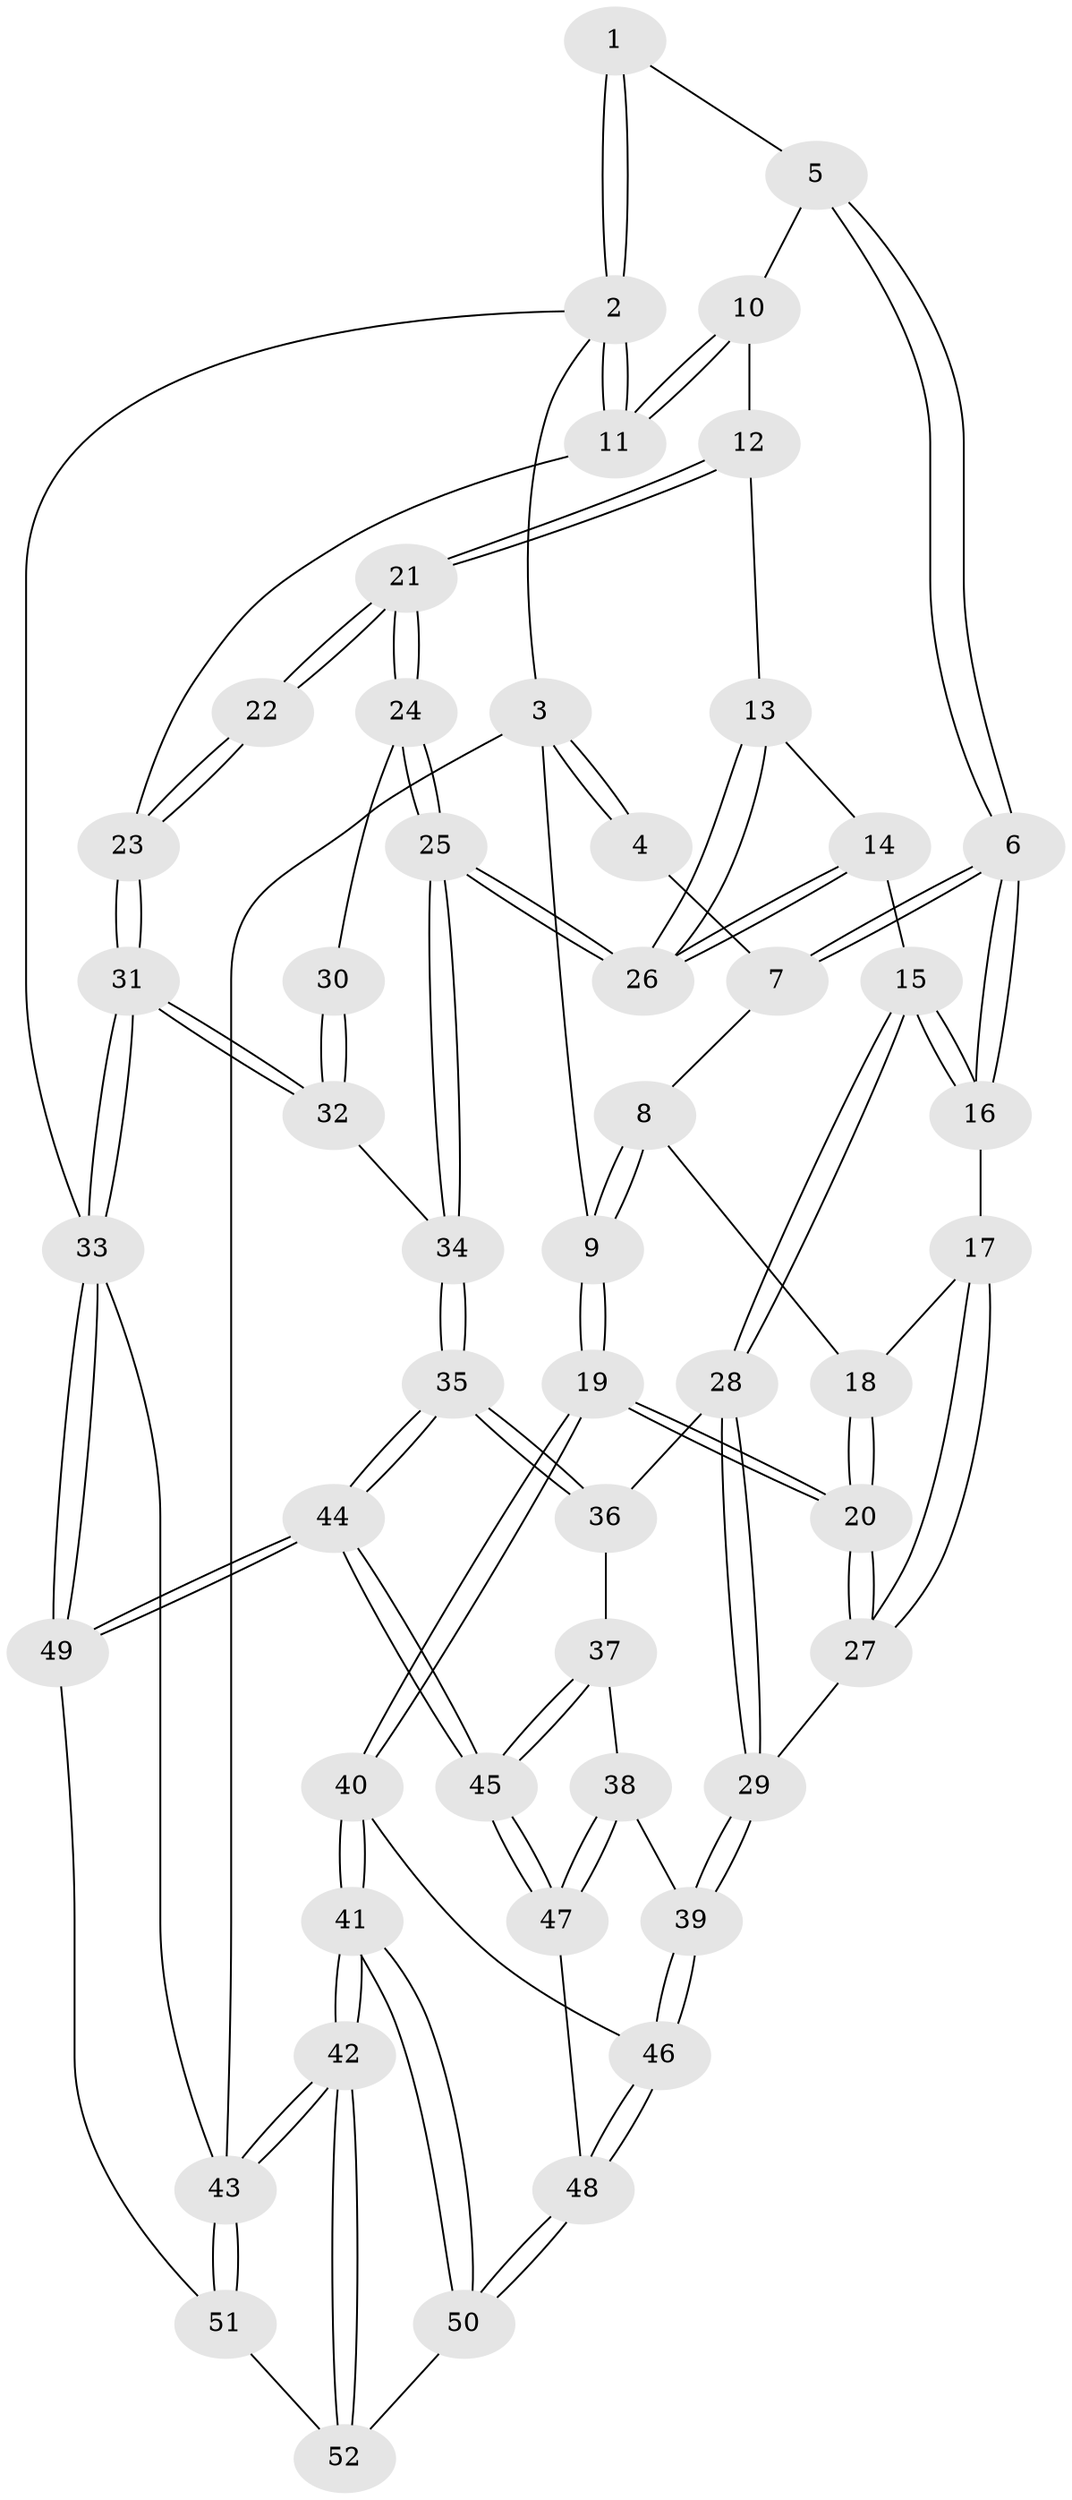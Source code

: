 // coarse degree distribution, {8: 0.06666666666666667, 2: 0.13333333333333333, 4: 0.3333333333333333, 5: 0.2, 3: 0.2, 6: 0.06666666666666667}
// Generated by graph-tools (version 1.1) at 2025/21/03/04/25 18:21:29]
// undirected, 52 vertices, 127 edges
graph export_dot {
graph [start="1"]
  node [color=gray90,style=filled];
  1 [pos="+0.4231054675345441+0"];
  2 [pos="+1+0"];
  3 [pos="+0+0"];
  4 [pos="+0.09682341351003157+0"];
  5 [pos="+0.4585235348534809+0.00039367834433479316"];
  6 [pos="+0.3900211815411054+0.21460494140381306"];
  7 [pos="+0.14005579177241478+0.08764859118943912"];
  8 [pos="+0.12734346207403285+0.10924493687524857"];
  9 [pos="+0+0.22852856558716925"];
  10 [pos="+0.5933265107033907+0.07021911940652556"];
  11 [pos="+1+0"];
  12 [pos="+0.7038087534346431+0.1790238514105333"];
  13 [pos="+0.684914929316495+0.19808533405316428"];
  14 [pos="+0.48148106590926837+0.3021459294932979"];
  15 [pos="+0.4240818599092152+0.28268639234641785"];
  16 [pos="+0.39011537929868373+0.2160563619718145"];
  17 [pos="+0.21663297281850108+0.2704340606271201"];
  18 [pos="+0.11856798953377624+0.20280721393126386"];
  19 [pos="+0+0.4117134072591353"];
  20 [pos="+0+0.3997255753213917"];
  21 [pos="+0.7477512887087077+0.17539019722367308"];
  22 [pos="+0.987009135800758+0.12210049776434863"];
  23 [pos="+1+0.03234834792992802"];
  24 [pos="+0.7039675900205375+0.5055090209175651"];
  25 [pos="+0.6955349596731474+0.519254081342271"];
  26 [pos="+0.6720516567330618+0.4868718058796798"];
  27 [pos="+0.10809330864770682+0.4282799378318563"];
  28 [pos="+0.3750288899860382+0.3789319119958079"];
  29 [pos="+0.1356798560456845+0.44542748975278257"];
  30 [pos="+0.9862714761699397+0.12325335918149874"];
  31 [pos="+1+0.6026419925226993"];
  32 [pos="+0.8524336153329886+0.5779317457498769"];
  33 [pos="+1+1"];
  34 [pos="+0.7053288219429884+0.5804778334632407"];
  35 [pos="+0.5993568280432316+0.7331762125629815"];
  36 [pos="+0.37629417686672456+0.4066544659950272"];
  37 [pos="+0.33089002699529824+0.514801000076477"];
  38 [pos="+0.22773225309003936+0.5750465316352824"];
  39 [pos="+0.21054724693506552+0.5761163806174497"];
  40 [pos="+0+0.4719905796120708"];
  41 [pos="+0+0.8556235472206991"];
  42 [pos="+0+1"];
  43 [pos="+0+1"];
  44 [pos="+0.5898938633639015+0.7540725979464108"];
  45 [pos="+0.5378747189042642+0.7434683427254204"];
  46 [pos="+0.15342961743349096+0.7128260838198318"];
  47 [pos="+0.5258540772951357+0.7428865839814645"];
  48 [pos="+0.16495815167686276+0.7973762086410218"];
  49 [pos="+0.6755540577216096+1"];
  50 [pos="+0.1494582161017646+0.823755681262042"];
  51 [pos="+0.28523647638482336+1"];
  52 [pos="+0.16303765637997258+0.8794231854871255"];
  1 -- 2;
  1 -- 2;
  1 -- 5;
  2 -- 3;
  2 -- 11;
  2 -- 11;
  2 -- 33;
  3 -- 4;
  3 -- 4;
  3 -- 9;
  3 -- 43;
  4 -- 7;
  5 -- 6;
  5 -- 6;
  5 -- 10;
  6 -- 7;
  6 -- 7;
  6 -- 16;
  6 -- 16;
  7 -- 8;
  8 -- 9;
  8 -- 9;
  8 -- 18;
  9 -- 19;
  9 -- 19;
  10 -- 11;
  10 -- 11;
  10 -- 12;
  11 -- 23;
  12 -- 13;
  12 -- 21;
  12 -- 21;
  13 -- 14;
  13 -- 26;
  13 -- 26;
  14 -- 15;
  14 -- 26;
  14 -- 26;
  15 -- 16;
  15 -- 16;
  15 -- 28;
  15 -- 28;
  16 -- 17;
  17 -- 18;
  17 -- 27;
  17 -- 27;
  18 -- 20;
  18 -- 20;
  19 -- 20;
  19 -- 20;
  19 -- 40;
  19 -- 40;
  20 -- 27;
  20 -- 27;
  21 -- 22;
  21 -- 22;
  21 -- 24;
  21 -- 24;
  22 -- 23;
  22 -- 23;
  23 -- 31;
  23 -- 31;
  24 -- 25;
  24 -- 25;
  24 -- 30;
  25 -- 26;
  25 -- 26;
  25 -- 34;
  25 -- 34;
  27 -- 29;
  28 -- 29;
  28 -- 29;
  28 -- 36;
  29 -- 39;
  29 -- 39;
  30 -- 32;
  30 -- 32;
  31 -- 32;
  31 -- 32;
  31 -- 33;
  31 -- 33;
  32 -- 34;
  33 -- 49;
  33 -- 49;
  33 -- 43;
  34 -- 35;
  34 -- 35;
  35 -- 36;
  35 -- 36;
  35 -- 44;
  35 -- 44;
  36 -- 37;
  37 -- 38;
  37 -- 45;
  37 -- 45;
  38 -- 39;
  38 -- 47;
  38 -- 47;
  39 -- 46;
  39 -- 46;
  40 -- 41;
  40 -- 41;
  40 -- 46;
  41 -- 42;
  41 -- 42;
  41 -- 50;
  41 -- 50;
  42 -- 43;
  42 -- 43;
  42 -- 52;
  42 -- 52;
  43 -- 51;
  43 -- 51;
  44 -- 45;
  44 -- 45;
  44 -- 49;
  44 -- 49;
  45 -- 47;
  45 -- 47;
  46 -- 48;
  46 -- 48;
  47 -- 48;
  48 -- 50;
  48 -- 50;
  49 -- 51;
  50 -- 52;
  51 -- 52;
}
